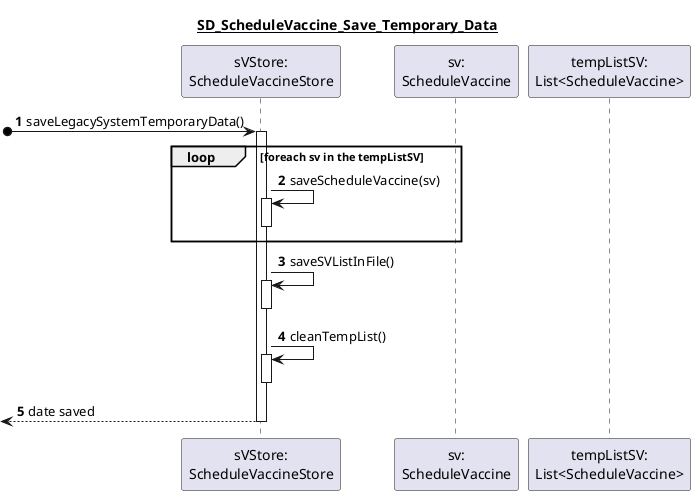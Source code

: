 @startuml
'https://plantuml.com/sequence-diagram

autonumber

title
<u>SD_ScheduleVaccine_Save_Temporary_Data</u>
end title

participant "sVStore:\nScheduleVaccineStore" as sVStore
participant "sv:\nScheduleVaccine" as sv
participant "tempListSV:\nList<ScheduleVaccine>" as tempListSV

[o-> sVStore : saveLegacySystemTemporaryData()
activate sVStore

    loop foreach sv in the tempListSV
        sVStore -> sVStore : saveScheduleVaccine(sv)
        activate sVStore
        deactivate sVStore
    end

    sVStore -> sVStore : saveSVListInFile()
    activate sVStore
    deactivate sVStore

    sVStore -> sVStore : cleanTempList()
    activate sVStore
    deactivate sVStore

    <-- sVStore : date saved
deactivate sVStore


@enduml
